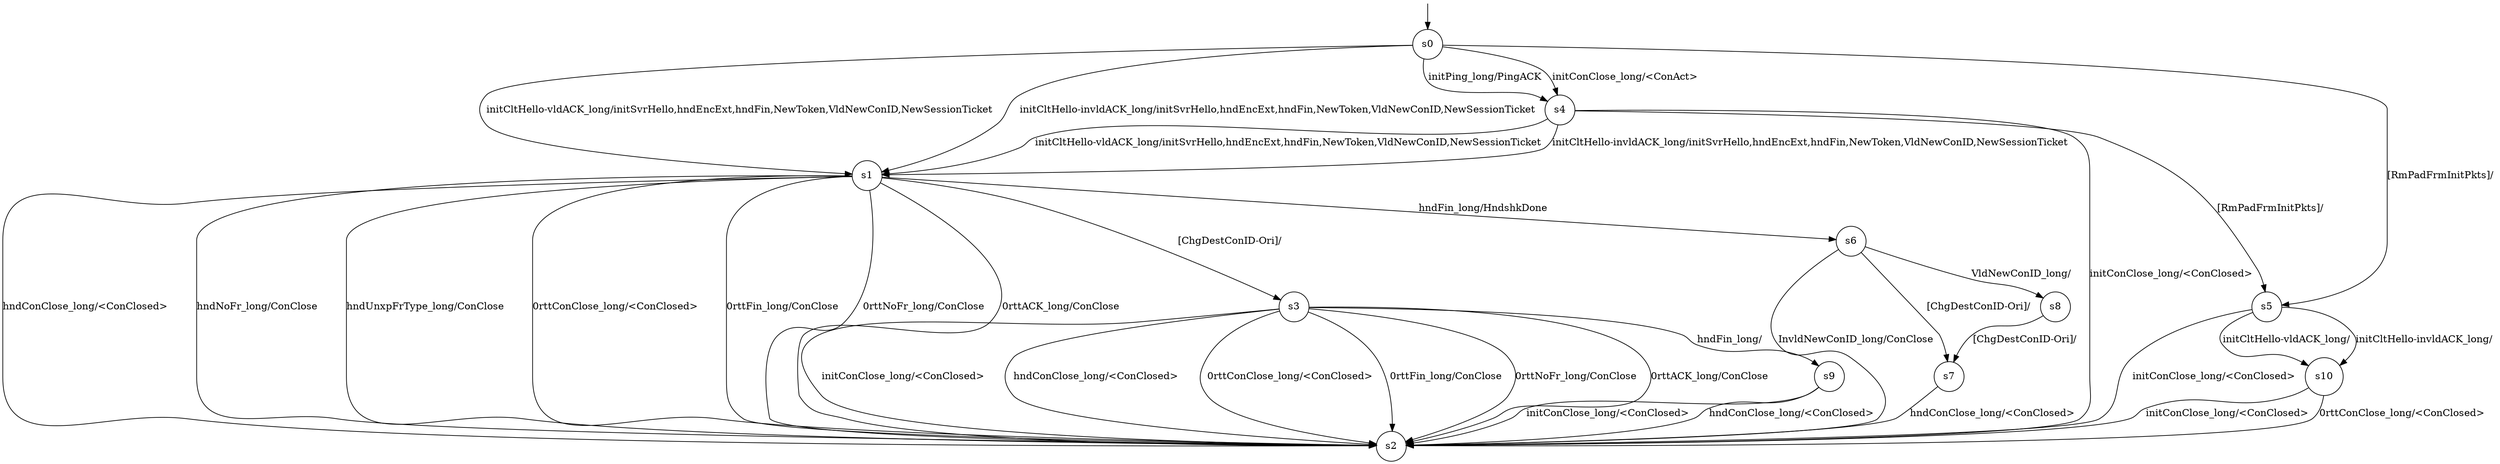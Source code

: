 digraph g {

s0 [shape="circle" label="s0"];
s1 [shape="circle" label="s1"];
s2 [shape="circle" label="s2"];
s3 [shape="circle" label="s3"];
s4 [shape="circle" label="s4"];
s5 [shape="circle" label="s5"];
s6 [shape="circle" label="s6"];
s7 [shape="circle" label="s7"];
s8 [shape="circle" label="s8"];
s9 [shape="circle" label="s9"];
s10 [shape="circle" label="s10"];
s0 -> s4 [label="initPing_long/PingACK "];
s0 -> s4 [label="initConClose_long/<ConAct> "];
s0 -> s1 [label="initCltHello-vldACK_long/initSvrHello,hndEncExt,hndFin,NewToken,VldNewConID,NewSessionTicket "];
s0 -> s1 [label="initCltHello-invldACK_long/initSvrHello,hndEncExt,hndFin,NewToken,VldNewConID,NewSessionTicket "];
s0 -> s5 [label="[RmPadFrmInitPkts]/ "];
s1 -> s6 [label="hndFin_long/HndshkDone "];
s1 -> s2 [label="hndConClose_long/<ConClosed> "];
s1 -> s2 [label="hndNoFr_long/ConClose "];
s1 -> s2 [label="hndUnxpFrType_long/ConClose "];
s1 -> s2 [label="0rttConClose_long/<ConClosed> "];
s1 -> s2 [label="0rttFin_long/ConClose "];
s1 -> s2 [label="0rttNoFr_long/ConClose "];
s1 -> s2 [label="0rttACK_long/ConClose "];
s1 -> s3 [label="[ChgDestConID-Ori]/ "];
s3 -> s2 [label="initConClose_long/<ConClosed> "];
s3 -> s9 [label="hndFin_long/ "];
s3 -> s2 [label="hndConClose_long/<ConClosed> "];
s3 -> s2 [label="0rttConClose_long/<ConClosed> "];
s3 -> s2 [label="0rttFin_long/ConClose "];
s3 -> s2 [label="0rttNoFr_long/ConClose "];
s3 -> s2 [label="0rttACK_long/ConClose "];
s4 -> s2 [label="initConClose_long/<ConClosed> "];
s4 -> s1 [label="initCltHello-vldACK_long/initSvrHello,hndEncExt,hndFin,NewToken,VldNewConID,NewSessionTicket "];
s4 -> s1 [label="initCltHello-invldACK_long/initSvrHello,hndEncExt,hndFin,NewToken,VldNewConID,NewSessionTicket "];
s4 -> s5 [label="[RmPadFrmInitPkts]/ "];
s5 -> s2 [label="initConClose_long/<ConClosed> "];
s5 -> s10 [label="initCltHello-vldACK_long/ "];
s5 -> s10 [label="initCltHello-invldACK_long/ "];
s6 -> s8 [label="VldNewConID_long/ "];
s6 -> s2 [label="InvldNewConID_long/ConClose "];
s6 -> s7 [label="[ChgDestConID-Ori]/ "];
s7 -> s2 [label="hndConClose_long/<ConClosed> "];
s8 -> s7 [label="[ChgDestConID-Ori]/ "];
s9 -> s2 [label="initConClose_long/<ConClosed> "];
s9 -> s2 [label="hndConClose_long/<ConClosed> "];
s10 -> s2 [label="initConClose_long/<ConClosed> "];
s10 -> s2 [label="0rttConClose_long/<ConClosed> "];

__start0 [label="" shape="none" width="0" height="0"];
__start0 -> s0;

}
